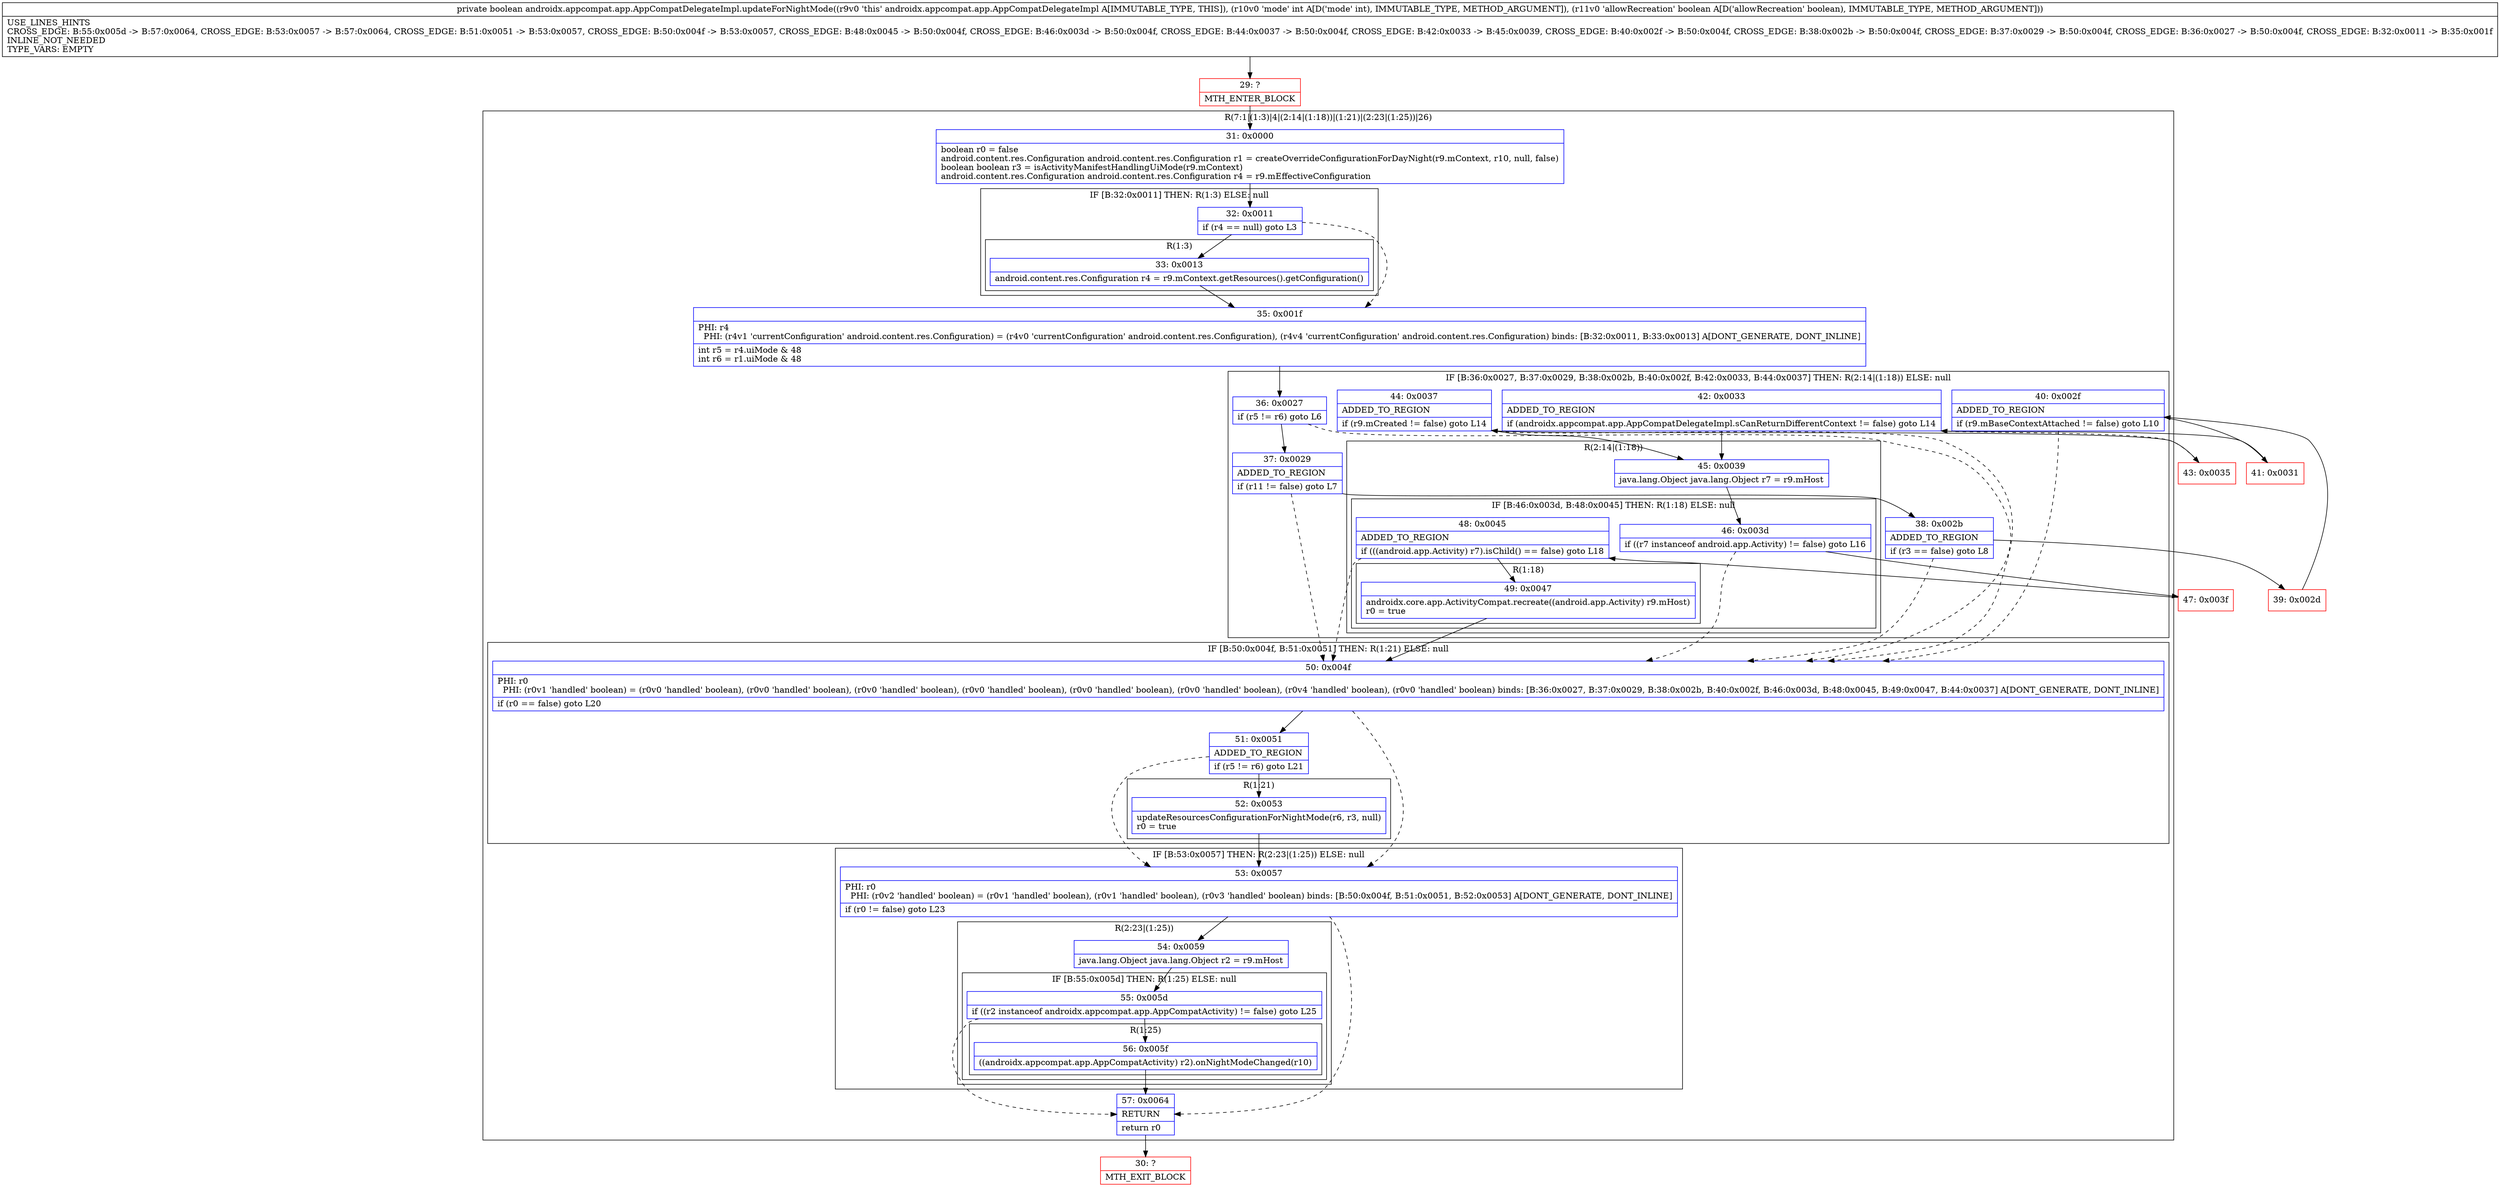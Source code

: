 digraph "CFG forandroidx.appcompat.app.AppCompatDelegateImpl.updateForNightMode(IZ)Z" {
subgraph cluster_Region_1738521479 {
label = "R(7:1|(1:3)|4|(2:14|(1:18))|(1:21)|(2:23|(1:25))|26)";
node [shape=record,color=blue];
Node_31 [shape=record,label="{31\:\ 0x0000|boolean r0 = false\landroid.content.res.Configuration android.content.res.Configuration r1 = createOverrideConfigurationForDayNight(r9.mContext, r10, null, false)\lboolean boolean r3 = isActivityManifestHandlingUiMode(r9.mContext)\landroid.content.res.Configuration android.content.res.Configuration r4 = r9.mEffectiveConfiguration\l}"];
subgraph cluster_IfRegion_921427255 {
label = "IF [B:32:0x0011] THEN: R(1:3) ELSE: null";
node [shape=record,color=blue];
Node_32 [shape=record,label="{32\:\ 0x0011|if (r4 == null) goto L3\l}"];
subgraph cluster_Region_1446622342 {
label = "R(1:3)";
node [shape=record,color=blue];
Node_33 [shape=record,label="{33\:\ 0x0013|android.content.res.Configuration r4 = r9.mContext.getResources().getConfiguration()\l}"];
}
}
Node_35 [shape=record,label="{35\:\ 0x001f|PHI: r4 \l  PHI: (r4v1 'currentConfiguration' android.content.res.Configuration) = (r4v0 'currentConfiguration' android.content.res.Configuration), (r4v4 'currentConfiguration' android.content.res.Configuration) binds: [B:32:0x0011, B:33:0x0013] A[DONT_GENERATE, DONT_INLINE]\l|int r5 = r4.uiMode & 48\lint r6 = r1.uiMode & 48\l}"];
subgraph cluster_IfRegion_1872966546 {
label = "IF [B:36:0x0027, B:37:0x0029, B:38:0x002b, B:40:0x002f, B:42:0x0033, B:44:0x0037] THEN: R(2:14|(1:18)) ELSE: null";
node [shape=record,color=blue];
Node_36 [shape=record,label="{36\:\ 0x0027|if (r5 != r6) goto L6\l}"];
Node_37 [shape=record,label="{37\:\ 0x0029|ADDED_TO_REGION\l|if (r11 != false) goto L7\l}"];
Node_38 [shape=record,label="{38\:\ 0x002b|ADDED_TO_REGION\l|if (r3 == false) goto L8\l}"];
Node_40 [shape=record,label="{40\:\ 0x002f|ADDED_TO_REGION\l|if (r9.mBaseContextAttached != false) goto L10\l}"];
Node_42 [shape=record,label="{42\:\ 0x0033|ADDED_TO_REGION\l|if (androidx.appcompat.app.AppCompatDelegateImpl.sCanReturnDifferentContext != false) goto L14\l}"];
Node_44 [shape=record,label="{44\:\ 0x0037|ADDED_TO_REGION\l|if (r9.mCreated != false) goto L14\l}"];
subgraph cluster_Region_120467512 {
label = "R(2:14|(1:18))";
node [shape=record,color=blue];
Node_45 [shape=record,label="{45\:\ 0x0039|java.lang.Object java.lang.Object r7 = r9.mHost\l}"];
subgraph cluster_IfRegion_1534206388 {
label = "IF [B:46:0x003d, B:48:0x0045] THEN: R(1:18) ELSE: null";
node [shape=record,color=blue];
Node_46 [shape=record,label="{46\:\ 0x003d|if ((r7 instanceof android.app.Activity) != false) goto L16\l}"];
Node_48 [shape=record,label="{48\:\ 0x0045|ADDED_TO_REGION\l|if (((android.app.Activity) r7).isChild() == false) goto L18\l}"];
subgraph cluster_Region_1982456137 {
label = "R(1:18)";
node [shape=record,color=blue];
Node_49 [shape=record,label="{49\:\ 0x0047|androidx.core.app.ActivityCompat.recreate((android.app.Activity) r9.mHost)\lr0 = true\l}"];
}
}
}
}
subgraph cluster_IfRegion_1073477943 {
label = "IF [B:50:0x004f, B:51:0x0051] THEN: R(1:21) ELSE: null";
node [shape=record,color=blue];
Node_50 [shape=record,label="{50\:\ 0x004f|PHI: r0 \l  PHI: (r0v1 'handled' boolean) = (r0v0 'handled' boolean), (r0v0 'handled' boolean), (r0v0 'handled' boolean), (r0v0 'handled' boolean), (r0v0 'handled' boolean), (r0v0 'handled' boolean), (r0v4 'handled' boolean), (r0v0 'handled' boolean) binds: [B:36:0x0027, B:37:0x0029, B:38:0x002b, B:40:0x002f, B:46:0x003d, B:48:0x0045, B:49:0x0047, B:44:0x0037] A[DONT_GENERATE, DONT_INLINE]\l|if (r0 == false) goto L20\l}"];
Node_51 [shape=record,label="{51\:\ 0x0051|ADDED_TO_REGION\l|if (r5 != r6) goto L21\l}"];
subgraph cluster_Region_979239592 {
label = "R(1:21)";
node [shape=record,color=blue];
Node_52 [shape=record,label="{52\:\ 0x0053|updateResourcesConfigurationForNightMode(r6, r3, null)\lr0 = true\l}"];
}
}
subgraph cluster_IfRegion_631389900 {
label = "IF [B:53:0x0057] THEN: R(2:23|(1:25)) ELSE: null";
node [shape=record,color=blue];
Node_53 [shape=record,label="{53\:\ 0x0057|PHI: r0 \l  PHI: (r0v2 'handled' boolean) = (r0v1 'handled' boolean), (r0v1 'handled' boolean), (r0v3 'handled' boolean) binds: [B:50:0x004f, B:51:0x0051, B:52:0x0053] A[DONT_GENERATE, DONT_INLINE]\l|if (r0 != false) goto L23\l}"];
subgraph cluster_Region_42717560 {
label = "R(2:23|(1:25))";
node [shape=record,color=blue];
Node_54 [shape=record,label="{54\:\ 0x0059|java.lang.Object java.lang.Object r2 = r9.mHost\l}"];
subgraph cluster_IfRegion_1958890776 {
label = "IF [B:55:0x005d] THEN: R(1:25) ELSE: null";
node [shape=record,color=blue];
Node_55 [shape=record,label="{55\:\ 0x005d|if ((r2 instanceof androidx.appcompat.app.AppCompatActivity) != false) goto L25\l}"];
subgraph cluster_Region_1866750594 {
label = "R(1:25)";
node [shape=record,color=blue];
Node_56 [shape=record,label="{56\:\ 0x005f|((androidx.appcompat.app.AppCompatActivity) r2).onNightModeChanged(r10)\l}"];
}
}
}
}
Node_57 [shape=record,label="{57\:\ 0x0064|RETURN\l|return r0\l}"];
}
Node_29 [shape=record,color=red,label="{29\:\ ?|MTH_ENTER_BLOCK\l}"];
Node_39 [shape=record,color=red,label="{39\:\ 0x002d}"];
Node_41 [shape=record,color=red,label="{41\:\ 0x0031}"];
Node_43 [shape=record,color=red,label="{43\:\ 0x0035}"];
Node_47 [shape=record,color=red,label="{47\:\ 0x003f}"];
Node_30 [shape=record,color=red,label="{30\:\ ?|MTH_EXIT_BLOCK\l}"];
MethodNode[shape=record,label="{private boolean androidx.appcompat.app.AppCompatDelegateImpl.updateForNightMode((r9v0 'this' androidx.appcompat.app.AppCompatDelegateImpl A[IMMUTABLE_TYPE, THIS]), (r10v0 'mode' int A[D('mode' int), IMMUTABLE_TYPE, METHOD_ARGUMENT]), (r11v0 'allowRecreation' boolean A[D('allowRecreation' boolean), IMMUTABLE_TYPE, METHOD_ARGUMENT]))  | USE_LINES_HINTS\lCROSS_EDGE: B:55:0x005d \-\> B:57:0x0064, CROSS_EDGE: B:53:0x0057 \-\> B:57:0x0064, CROSS_EDGE: B:51:0x0051 \-\> B:53:0x0057, CROSS_EDGE: B:50:0x004f \-\> B:53:0x0057, CROSS_EDGE: B:48:0x0045 \-\> B:50:0x004f, CROSS_EDGE: B:46:0x003d \-\> B:50:0x004f, CROSS_EDGE: B:44:0x0037 \-\> B:50:0x004f, CROSS_EDGE: B:42:0x0033 \-\> B:45:0x0039, CROSS_EDGE: B:40:0x002f \-\> B:50:0x004f, CROSS_EDGE: B:38:0x002b \-\> B:50:0x004f, CROSS_EDGE: B:37:0x0029 \-\> B:50:0x004f, CROSS_EDGE: B:36:0x0027 \-\> B:50:0x004f, CROSS_EDGE: B:32:0x0011 \-\> B:35:0x001f\lINLINE_NOT_NEEDED\lTYPE_VARS: EMPTY\l}"];
MethodNode -> Node_29;Node_31 -> Node_32;
Node_32 -> Node_33;
Node_32 -> Node_35[style=dashed];
Node_33 -> Node_35;
Node_35 -> Node_36;
Node_36 -> Node_37;
Node_36 -> Node_50[style=dashed];
Node_37 -> Node_38;
Node_37 -> Node_50[style=dashed];
Node_38 -> Node_39;
Node_38 -> Node_50[style=dashed];
Node_40 -> Node_41;
Node_40 -> Node_50[style=dashed];
Node_42 -> Node_43[style=dashed];
Node_42 -> Node_45;
Node_44 -> Node_45;
Node_44 -> Node_50[style=dashed];
Node_45 -> Node_46;
Node_46 -> Node_47;
Node_46 -> Node_50[style=dashed];
Node_48 -> Node_49;
Node_48 -> Node_50[style=dashed];
Node_49 -> Node_50;
Node_50 -> Node_51;
Node_50 -> Node_53[style=dashed];
Node_51 -> Node_52;
Node_51 -> Node_53[style=dashed];
Node_52 -> Node_53;
Node_53 -> Node_54;
Node_53 -> Node_57[style=dashed];
Node_54 -> Node_55;
Node_55 -> Node_56;
Node_55 -> Node_57[style=dashed];
Node_56 -> Node_57;
Node_57 -> Node_30;
Node_29 -> Node_31;
Node_39 -> Node_40;
Node_41 -> Node_42;
Node_43 -> Node_44;
Node_47 -> Node_48;
}

